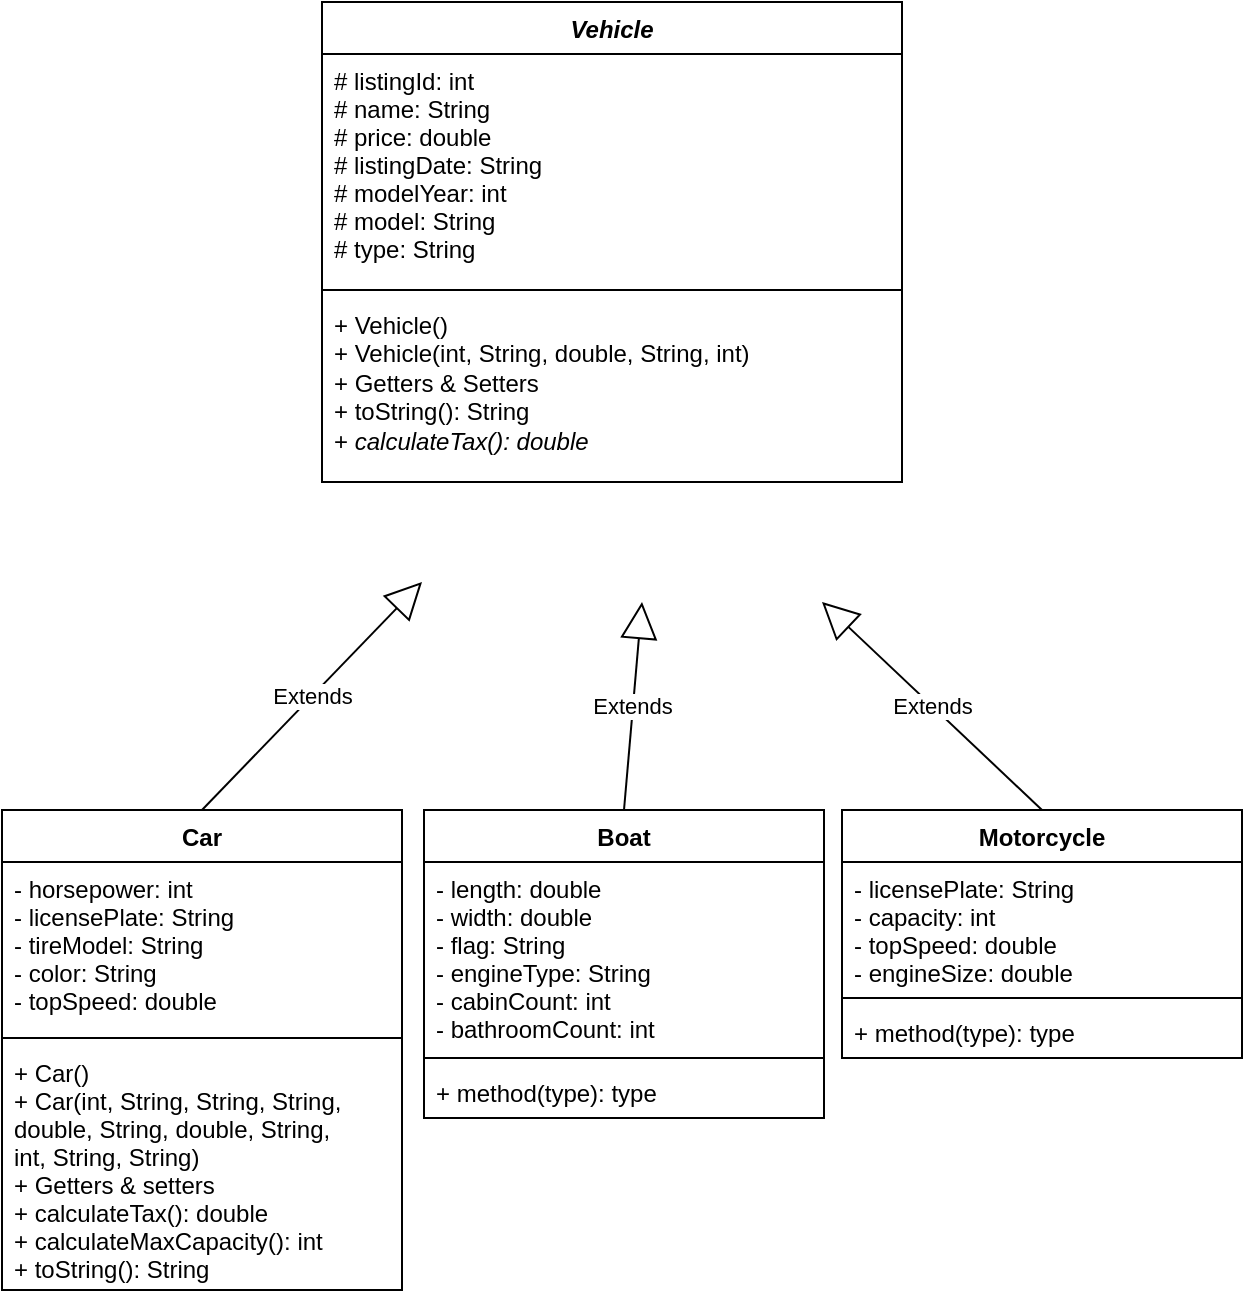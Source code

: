 <mxfile version="12.3.8" type="github" pages="1">
  <diagram id="-B1ppT6hz_5FP_6IwFYu" name="Page-1">
    <mxGraphModel dx="1550" dy="841" grid="1" gridSize="10" guides="1" tooltips="1" connect="1" arrows="1" fold="1" page="1" pageScale="1" pageWidth="1500" pageHeight="1500" math="0" shadow="0">
      <root>
        <mxCell id="0"/>
        <mxCell id="1" parent="0"/>
        <mxCell id="MA55_t0_zQ04JRDkS3So-1" value="Vehicle" style="swimlane;fontStyle=3;align=center;verticalAlign=top;childLayout=stackLayout;horizontal=1;startSize=26;horizontalStack=0;resizeParent=1;resizeParentMax=0;resizeLast=0;collapsible=1;marginBottom=0;" parent="1" vertex="1">
          <mxGeometry x="240" y="460" width="290" height="240" as="geometry"/>
        </mxCell>
        <mxCell id="MA55_t0_zQ04JRDkS3So-2" value="# listingId: int&#xa;# name: String&#xa;# price: double&#xa;# listingDate: String&#xa;# modelYear: int&#xa;# model: String&#xa;# type: String&#xa;&#xa;&#xa;" style="text;strokeColor=none;fillColor=none;align=left;verticalAlign=top;spacingLeft=4;spacingRight=4;overflow=hidden;rotatable=0;points=[[0,0.5],[1,0.5]];portConstraint=eastwest;" parent="MA55_t0_zQ04JRDkS3So-1" vertex="1">
          <mxGeometry y="26" width="290" height="114" as="geometry"/>
        </mxCell>
        <mxCell id="MA55_t0_zQ04JRDkS3So-3" value="" style="line;strokeWidth=1;fillColor=none;align=left;verticalAlign=middle;spacingTop=-1;spacingLeft=3;spacingRight=3;rotatable=0;labelPosition=right;points=[];portConstraint=eastwest;" parent="MA55_t0_zQ04JRDkS3So-1" vertex="1">
          <mxGeometry y="140" width="290" height="8" as="geometry"/>
        </mxCell>
        <mxCell id="MA55_t0_zQ04JRDkS3So-4" value="+ Vehicle()&lt;br&gt;+ Vehicle(int, String, double, String, int)&lt;br&gt;&lt;div&gt;+ Getters &amp;amp; Setters&lt;/div&gt;&lt;div&gt;+ toString(): String&lt;/div&gt;&lt;div&gt;+&lt;i&gt; calculateTax(): double&lt;/i&gt;&lt;/div&gt;&lt;div&gt;&lt;i&gt;&lt;br&gt;&lt;/i&gt; &lt;/div&gt;" style="text;strokeColor=none;fillColor=none;align=left;verticalAlign=top;spacingLeft=4;spacingRight=4;overflow=hidden;rotatable=0;points=[[0,0.5],[1,0.5]];portConstraint=eastwest;html=1;" parent="MA55_t0_zQ04JRDkS3So-1" vertex="1">
          <mxGeometry y="148" width="290" height="92" as="geometry"/>
        </mxCell>
        <mxCell id="MA55_t0_zQ04JRDkS3So-5" value="Car" style="swimlane;fontStyle=1;align=center;verticalAlign=top;childLayout=stackLayout;horizontal=1;startSize=26;horizontalStack=0;resizeParent=1;resizeParentMax=0;resizeLast=0;collapsible=1;marginBottom=0;" parent="1" vertex="1">
          <mxGeometry x="80" y="864" width="200" height="240" as="geometry"/>
        </mxCell>
        <mxCell id="MA55_t0_zQ04JRDkS3So-6" value="- horsepower: int&#xa;- licensePlate: String&#xa;- tireModel: String&#xa;- color: String&#xa;- topSpeed: double&#xa;" style="text;strokeColor=none;fillColor=none;align=left;verticalAlign=top;spacingLeft=4;spacingRight=4;overflow=hidden;rotatable=0;points=[[0,0.5],[1,0.5]];portConstraint=eastwest;" parent="MA55_t0_zQ04JRDkS3So-5" vertex="1">
          <mxGeometry y="26" width="200" height="84" as="geometry"/>
        </mxCell>
        <mxCell id="MA55_t0_zQ04JRDkS3So-7" value="" style="line;strokeWidth=1;fillColor=none;align=left;verticalAlign=middle;spacingTop=-1;spacingLeft=3;spacingRight=3;rotatable=0;labelPosition=right;points=[];portConstraint=eastwest;" parent="MA55_t0_zQ04JRDkS3So-5" vertex="1">
          <mxGeometry y="110" width="200" height="8" as="geometry"/>
        </mxCell>
        <mxCell id="MA55_t0_zQ04JRDkS3So-8" value="+ Car()&#xa;+ Car(int, String, String, String,&#xa;double, String, double, String,&#xa;int, String, String)&#xa;+ Getters &amp; setters&#xa;+ calculateTax(): double &#xa;+ calculateMaxCapacity(): int&#xa;+ toString(): String&#xa; &#xa;" style="text;strokeColor=none;fillColor=none;align=left;verticalAlign=top;spacingLeft=4;spacingRight=4;overflow=hidden;rotatable=0;points=[[0,0.5],[1,0.5]];portConstraint=eastwest;" parent="MA55_t0_zQ04JRDkS3So-5" vertex="1">
          <mxGeometry y="118" width="200" height="122" as="geometry"/>
        </mxCell>
        <mxCell id="osiSDmEnFBa9YtkusUpC-1" value="Boat" style="swimlane;fontStyle=1;align=center;verticalAlign=top;childLayout=stackLayout;horizontal=1;startSize=26;horizontalStack=0;resizeParent=1;resizeParentMax=0;resizeLast=0;collapsible=1;marginBottom=0;" parent="1" vertex="1">
          <mxGeometry x="291" y="864" width="200" height="154" as="geometry"/>
        </mxCell>
        <mxCell id="osiSDmEnFBa9YtkusUpC-2" value="- length: double&#xa;- width: double&#xa;- flag: String&#xa;- engineType: String&#xa;- cabinCount: int&#xa;- bathroomCount: int&#xa;" style="text;strokeColor=none;fillColor=none;align=left;verticalAlign=top;spacingLeft=4;spacingRight=4;overflow=hidden;rotatable=0;points=[[0,0.5],[1,0.5]];portConstraint=eastwest;" parent="osiSDmEnFBa9YtkusUpC-1" vertex="1">
          <mxGeometry y="26" width="200" height="94" as="geometry"/>
        </mxCell>
        <mxCell id="osiSDmEnFBa9YtkusUpC-3" value="" style="line;strokeWidth=1;fillColor=none;align=left;verticalAlign=middle;spacingTop=-1;spacingLeft=3;spacingRight=3;rotatable=0;labelPosition=right;points=[];portConstraint=eastwest;" parent="osiSDmEnFBa9YtkusUpC-1" vertex="1">
          <mxGeometry y="120" width="200" height="8" as="geometry"/>
        </mxCell>
        <mxCell id="osiSDmEnFBa9YtkusUpC-4" value="+ method(type): type" style="text;strokeColor=none;fillColor=none;align=left;verticalAlign=top;spacingLeft=4;spacingRight=4;overflow=hidden;rotatable=0;points=[[0,0.5],[1,0.5]];portConstraint=eastwest;" parent="osiSDmEnFBa9YtkusUpC-1" vertex="1">
          <mxGeometry y="128" width="200" height="26" as="geometry"/>
        </mxCell>
        <mxCell id="osiSDmEnFBa9YtkusUpC-5" value="Motorcycle" style="swimlane;fontStyle=1;align=center;verticalAlign=top;childLayout=stackLayout;horizontal=1;startSize=26;horizontalStack=0;resizeParent=1;resizeParentMax=0;resizeLast=0;collapsible=1;marginBottom=0;" parent="1" vertex="1">
          <mxGeometry x="500" y="864" width="200" height="124" as="geometry">
            <mxRectangle x="440" y="634" width="100" height="26" as="alternateBounds"/>
          </mxGeometry>
        </mxCell>
        <mxCell id="osiSDmEnFBa9YtkusUpC-6" value="- licensePlate: String&#xa;- capacity: int&#xa;- topSpeed: double&#xa;- engineSize: double&#xa;" style="text;strokeColor=none;fillColor=none;align=left;verticalAlign=top;spacingLeft=4;spacingRight=4;overflow=hidden;rotatable=0;points=[[0,0.5],[1,0.5]];portConstraint=eastwest;" parent="osiSDmEnFBa9YtkusUpC-5" vertex="1">
          <mxGeometry y="26" width="200" height="64" as="geometry"/>
        </mxCell>
        <mxCell id="osiSDmEnFBa9YtkusUpC-7" value="" style="line;strokeWidth=1;fillColor=none;align=left;verticalAlign=middle;spacingTop=-1;spacingLeft=3;spacingRight=3;rotatable=0;labelPosition=right;points=[];portConstraint=eastwest;" parent="osiSDmEnFBa9YtkusUpC-5" vertex="1">
          <mxGeometry y="90" width="200" height="8" as="geometry"/>
        </mxCell>
        <mxCell id="osiSDmEnFBa9YtkusUpC-8" value="+ method(type): type" style="text;strokeColor=none;fillColor=none;align=left;verticalAlign=top;spacingLeft=4;spacingRight=4;overflow=hidden;rotatable=0;points=[[0,0.5],[1,0.5]];portConstraint=eastwest;" parent="osiSDmEnFBa9YtkusUpC-5" vertex="1">
          <mxGeometry y="98" width="200" height="26" as="geometry"/>
        </mxCell>
        <mxCell id="Wsog8xhASZG21VbPrZgl-1" value="Extends" style="endArrow=block;endSize=16;endFill=0;html=1;exitX=0.5;exitY=0;exitDx=0;exitDy=0;" parent="1" source="osiSDmEnFBa9YtkusUpC-1" edge="1">
          <mxGeometry width="160" relative="1" as="geometry">
            <mxPoint x="311" y="790" as="sourcePoint"/>
            <mxPoint x="400" y="760" as="targetPoint"/>
          </mxGeometry>
        </mxCell>
        <mxCell id="Wsog8xhASZG21VbPrZgl-2" value="Extends" style="endArrow=block;endSize=16;endFill=0;html=1;exitX=0.5;exitY=0;exitDx=0;exitDy=0;" parent="1" source="MA55_t0_zQ04JRDkS3So-5" edge="1">
          <mxGeometry width="160" relative="1" as="geometry">
            <mxPoint x="211" y="780" as="sourcePoint"/>
            <mxPoint x="290" y="750" as="targetPoint"/>
          </mxGeometry>
        </mxCell>
        <mxCell id="Wsog8xhASZG21VbPrZgl-3" value="Extends" style="endArrow=block;endSize=16;endFill=0;html=1;exitX=0.5;exitY=0;exitDx=0;exitDy=0;" parent="1" source="osiSDmEnFBa9YtkusUpC-5" edge="1">
          <mxGeometry width="160" relative="1" as="geometry">
            <mxPoint x="502" y="864" as="sourcePoint"/>
            <mxPoint x="490" y="760" as="targetPoint"/>
          </mxGeometry>
        </mxCell>
      </root>
    </mxGraphModel>
  </diagram>
</mxfile>
